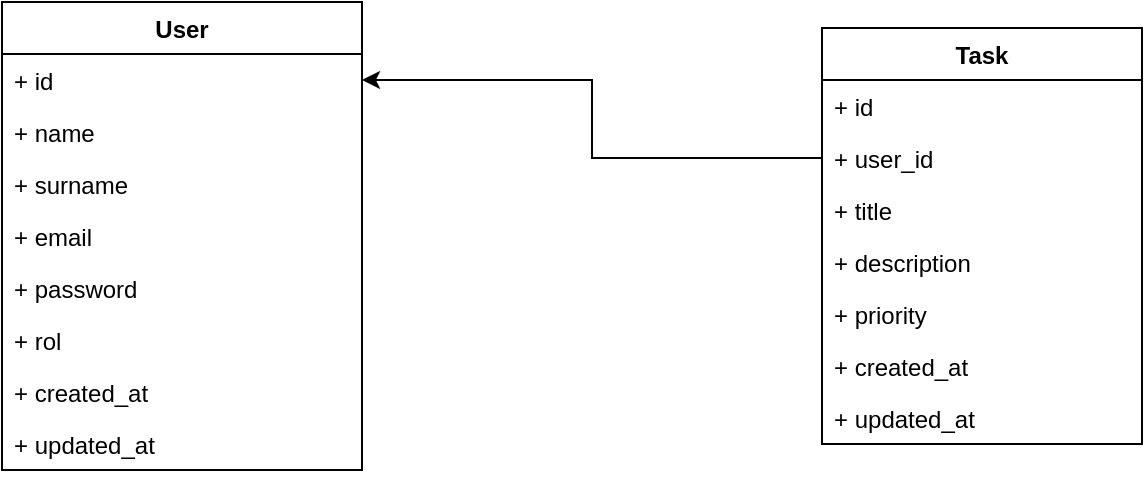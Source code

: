 <mxfile version="12.1.3" type="device" pages="1"><diagram id="RotFGO8qedU-QusILxBA" name="Page-1"><mxGraphModel dx="1408" dy="772" grid="1" gridSize="10" guides="1" tooltips="1" connect="1" arrows="1" fold="1" page="1" pageScale="1" pageWidth="827" pageHeight="1169" math="0" shadow="0"><root><mxCell id="0"/><mxCell id="1" parent="0"/><mxCell id="sGKbnDuSf3o5pCiCdOem-1" value="User" style="swimlane;fontStyle=1;align=center;verticalAlign=top;childLayout=stackLayout;horizontal=1;startSize=26;horizontalStack=0;resizeParent=1;resizeParentMax=0;resizeLast=0;collapsible=1;marginBottom=0;" parent="1" vertex="1"><mxGeometry x="120" y="87" width="180" height="234" as="geometry"/></mxCell><mxCell id="sGKbnDuSf3o5pCiCdOem-2" value="+ id" style="text;strokeColor=none;fillColor=none;align=left;verticalAlign=top;spacingLeft=4;spacingRight=4;overflow=hidden;rotatable=0;points=[[0,0.5],[1,0.5]];portConstraint=eastwest;" parent="sGKbnDuSf3o5pCiCdOem-1" vertex="1"><mxGeometry y="26" width="180" height="26" as="geometry"/></mxCell><mxCell id="sGKbnDuSf3o5pCiCdOem-4" value="+ name" style="text;strokeColor=none;fillColor=none;align=left;verticalAlign=top;spacingLeft=4;spacingRight=4;overflow=hidden;rotatable=0;points=[[0,0.5],[1,0.5]];portConstraint=eastwest;" parent="sGKbnDuSf3o5pCiCdOem-1" vertex="1"><mxGeometry y="52" width="180" height="26" as="geometry"/></mxCell><mxCell id="sGKbnDuSf3o5pCiCdOem-10" value="+ surname" style="text;strokeColor=none;fillColor=none;align=left;verticalAlign=top;spacingLeft=4;spacingRight=4;overflow=hidden;rotatable=0;points=[[0,0.5],[1,0.5]];portConstraint=eastwest;" parent="sGKbnDuSf3o5pCiCdOem-1" vertex="1"><mxGeometry y="78" width="180" height="26" as="geometry"/></mxCell><mxCell id="sGKbnDuSf3o5pCiCdOem-11" value="+ email" style="text;strokeColor=none;fillColor=none;align=left;verticalAlign=top;spacingLeft=4;spacingRight=4;overflow=hidden;rotatable=0;points=[[0,0.5],[1,0.5]];portConstraint=eastwest;" parent="sGKbnDuSf3o5pCiCdOem-1" vertex="1"><mxGeometry y="104" width="180" height="26" as="geometry"/></mxCell><mxCell id="sGKbnDuSf3o5pCiCdOem-12" value="+ password" style="text;strokeColor=none;fillColor=none;align=left;verticalAlign=top;spacingLeft=4;spacingRight=4;overflow=hidden;rotatable=0;points=[[0,0.5],[1,0.5]];portConstraint=eastwest;" parent="sGKbnDuSf3o5pCiCdOem-1" vertex="1"><mxGeometry y="130" width="180" height="26" as="geometry"/></mxCell><mxCell id="k-wU08moJZJTZvZpgMtQ-1" value="+ rol&#xA;" style="text;strokeColor=none;fillColor=none;align=left;verticalAlign=top;spacingLeft=4;spacingRight=4;overflow=hidden;rotatable=0;points=[[0,0.5],[1,0.5]];portConstraint=eastwest;" parent="sGKbnDuSf3o5pCiCdOem-1" vertex="1"><mxGeometry y="156" width="180" height="26" as="geometry"/></mxCell><mxCell id="sGKbnDuSf3o5pCiCdOem-25" value="+ created_at" style="text;strokeColor=none;fillColor=none;align=left;verticalAlign=top;spacingLeft=4;spacingRight=4;overflow=hidden;rotatable=0;points=[[0,0.5],[1,0.5]];portConstraint=eastwest;" parent="sGKbnDuSf3o5pCiCdOem-1" vertex="1"><mxGeometry y="182" width="180" height="26" as="geometry"/></mxCell><mxCell id="sGKbnDuSf3o5pCiCdOem-26" value="+ updated_at" style="text;strokeColor=none;fillColor=none;align=left;verticalAlign=top;spacingLeft=4;spacingRight=4;overflow=hidden;rotatable=0;points=[[0,0.5],[1,0.5]];portConstraint=eastwest;" parent="sGKbnDuSf3o5pCiCdOem-1" vertex="1"><mxGeometry y="208" width="180" height="26" as="geometry"/></mxCell><mxCell id="sGKbnDuSf3o5pCiCdOem-14" value="Task" style="swimlane;fontStyle=1;align=center;verticalAlign=top;childLayout=stackLayout;horizontal=1;startSize=26;horizontalStack=0;resizeParent=1;resizeParentMax=0;resizeLast=0;collapsible=1;marginBottom=0;" parent="1" vertex="1"><mxGeometry x="530" y="100" width="160" height="208" as="geometry"/></mxCell><mxCell id="sGKbnDuSf3o5pCiCdOem-15" value="+ id" style="text;strokeColor=none;fillColor=none;align=left;verticalAlign=top;spacingLeft=4;spacingRight=4;overflow=hidden;rotatable=0;points=[[0,0.5],[1,0.5]];portConstraint=eastwest;" parent="sGKbnDuSf3o5pCiCdOem-14" vertex="1"><mxGeometry y="26" width="160" height="26" as="geometry"/></mxCell><mxCell id="sGKbnDuSf3o5pCiCdOem-22" value="+ user_id" style="text;strokeColor=none;fillColor=none;align=left;verticalAlign=top;spacingLeft=4;spacingRight=4;overflow=hidden;rotatable=0;points=[[0,0.5],[1,0.5]];portConstraint=eastwest;" parent="sGKbnDuSf3o5pCiCdOem-14" vertex="1"><mxGeometry y="52" width="160" height="26" as="geometry"/></mxCell><mxCell id="sGKbnDuSf3o5pCiCdOem-23" value="+ title" style="text;strokeColor=none;fillColor=none;align=left;verticalAlign=top;spacingLeft=4;spacingRight=4;overflow=hidden;rotatable=0;points=[[0,0.5],[1,0.5]];portConstraint=eastwest;" parent="sGKbnDuSf3o5pCiCdOem-14" vertex="1"><mxGeometry y="78" width="160" height="26" as="geometry"/></mxCell><mxCell id="sGKbnDuSf3o5pCiCdOem-24" value="+ description" style="text;strokeColor=none;fillColor=none;align=left;verticalAlign=top;spacingLeft=4;spacingRight=4;overflow=hidden;rotatable=0;points=[[0,0.5],[1,0.5]];portConstraint=eastwest;" parent="sGKbnDuSf3o5pCiCdOem-14" vertex="1"><mxGeometry y="104" width="160" height="26" as="geometry"/></mxCell><mxCell id="sGKbnDuSf3o5pCiCdOem-27" value="+ priority" style="text;strokeColor=none;fillColor=none;align=left;verticalAlign=top;spacingLeft=4;spacingRight=4;overflow=hidden;rotatable=0;points=[[0,0.5],[1,0.5]];portConstraint=eastwest;" parent="sGKbnDuSf3o5pCiCdOem-14" vertex="1"><mxGeometry y="130" width="160" height="26" as="geometry"/></mxCell><mxCell id="sGKbnDuSf3o5pCiCdOem-28" value="+ created_at" style="text;strokeColor=none;fillColor=none;align=left;verticalAlign=top;spacingLeft=4;spacingRight=4;overflow=hidden;rotatable=0;points=[[0,0.5],[1,0.5]];portConstraint=eastwest;" parent="sGKbnDuSf3o5pCiCdOem-14" vertex="1"><mxGeometry y="156" width="160" height="26" as="geometry"/></mxCell><mxCell id="sGKbnDuSf3o5pCiCdOem-29" value="+ updated_at" style="text;strokeColor=none;fillColor=none;align=left;verticalAlign=top;spacingLeft=4;spacingRight=4;overflow=hidden;rotatable=0;points=[[0,0.5],[1,0.5]];portConstraint=eastwest;" parent="sGKbnDuSf3o5pCiCdOem-14" vertex="1"><mxGeometry y="182" width="160" height="26" as="geometry"/></mxCell><mxCell id="sGKbnDuSf3o5pCiCdOem-31" style="edgeStyle=orthogonalEdgeStyle;rounded=0;orthogonalLoop=1;jettySize=auto;html=1;exitX=0;exitY=0.5;exitDx=0;exitDy=0;entryX=1;entryY=0.5;entryDx=0;entryDy=0;" parent="1" source="sGKbnDuSf3o5pCiCdOem-22" target="sGKbnDuSf3o5pCiCdOem-2" edge="1"><mxGeometry relative="1" as="geometry"/></mxCell></root></mxGraphModel></diagram></mxfile>
